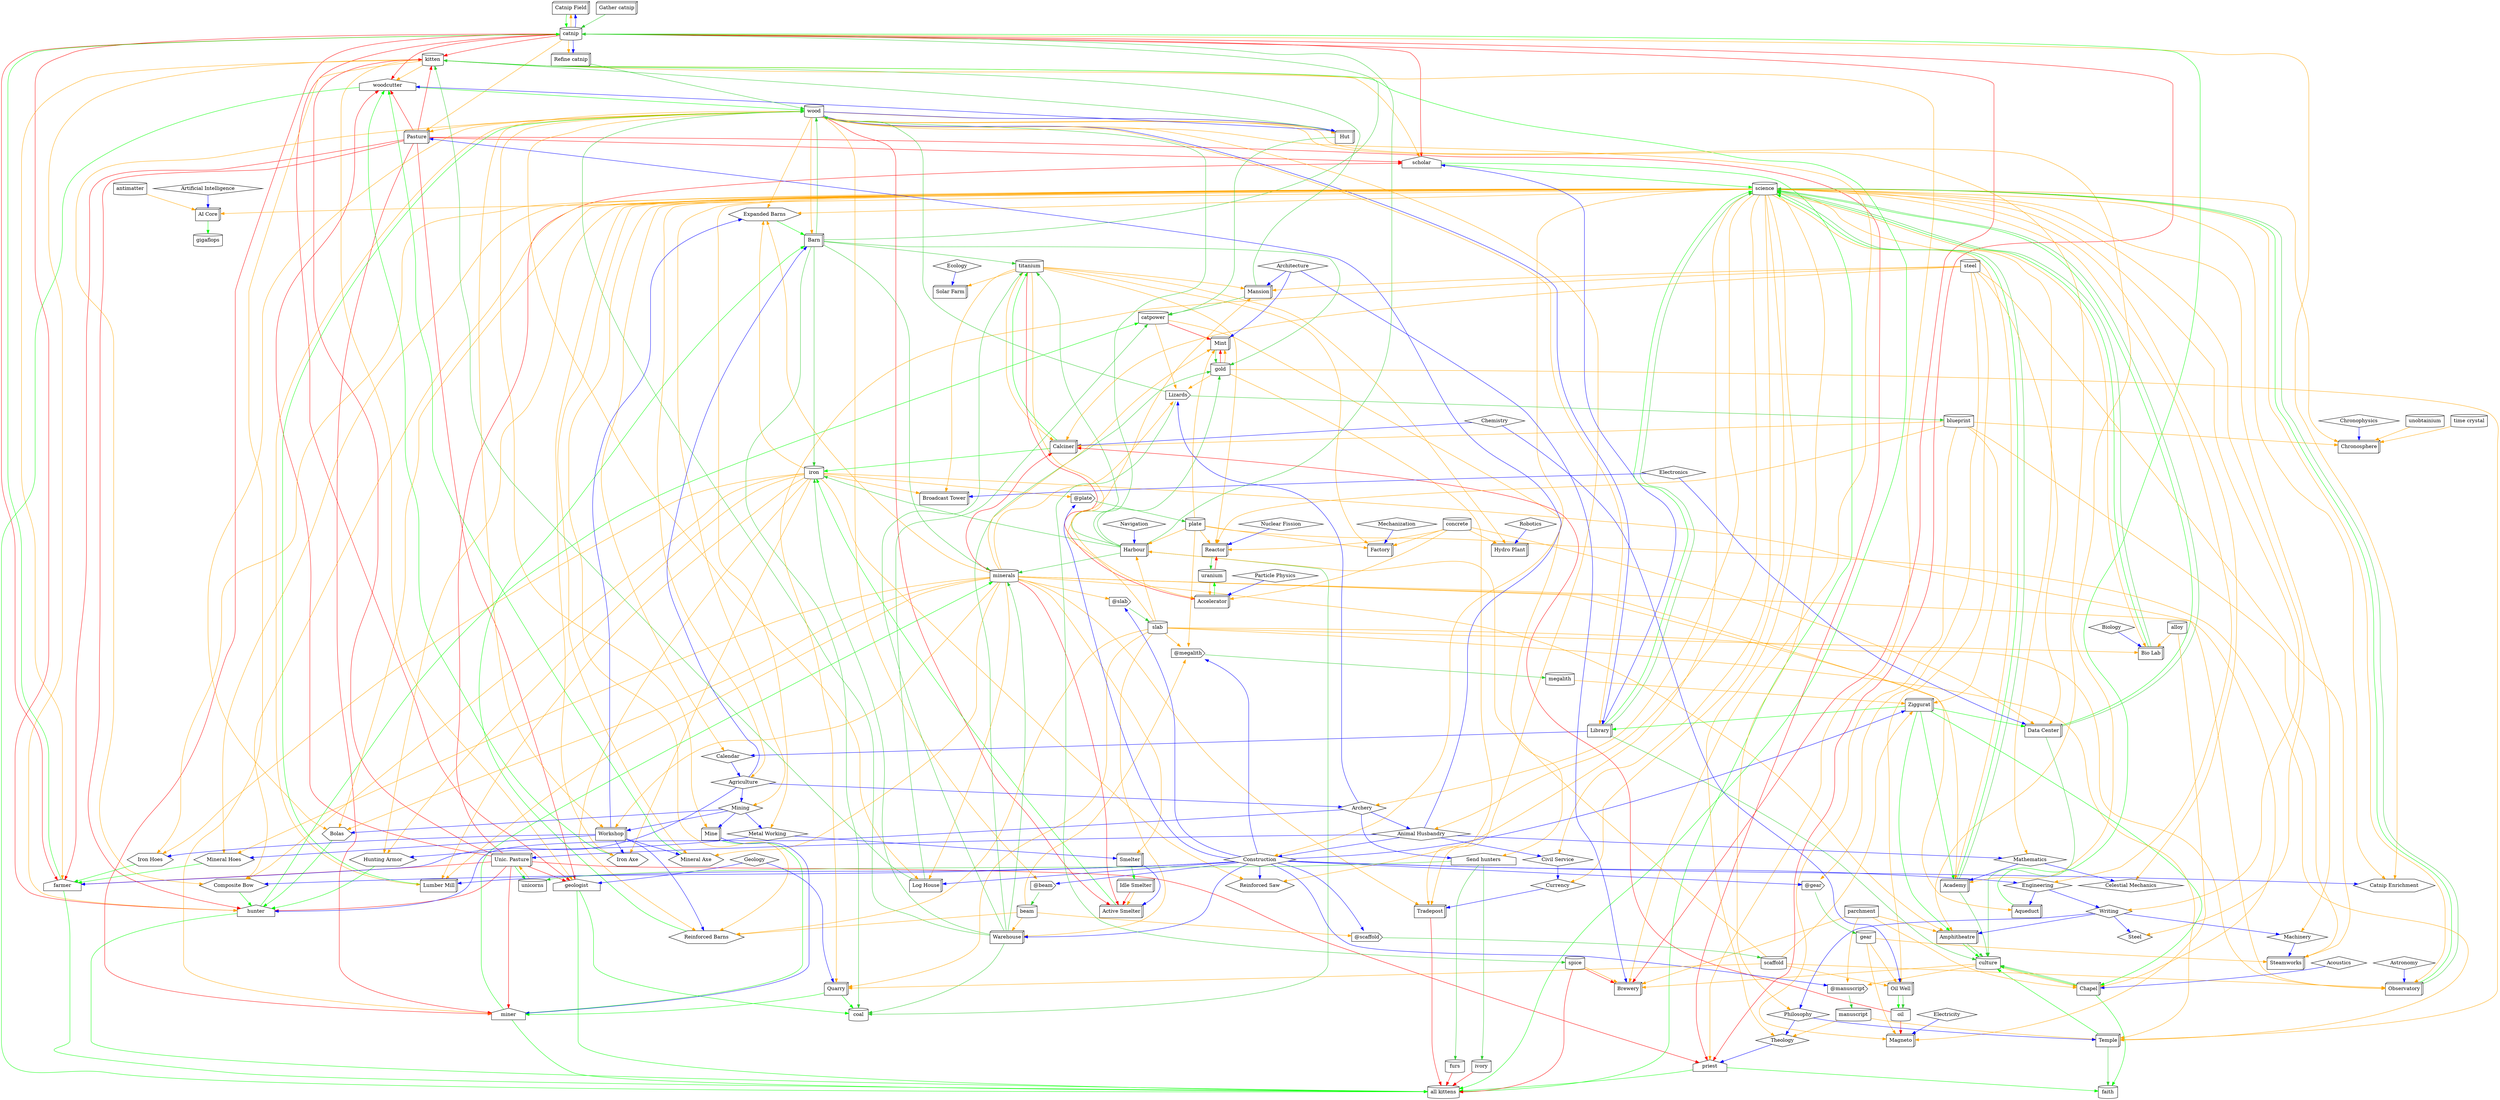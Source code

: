 digraph {
  "Catnip Field" -> "catnip" [color="green"];
  "catnip" -> "kitten" [color="red"];
  "Pasture" -> "kitten" [color="red"];
  "Unic. Pasture" -> "kitten" [color="red"];
  "catnip" -> "woodcutter" [color="red"];
  "Pasture" -> "woodcutter" [color="red"];
  "Unic. Pasture" -> "woodcutter" [color="red"];
  "catnip" -> "scholar" [color="red"];
  "Pasture" -> "scholar" [color="red"];
  "Unic. Pasture" -> "scholar" [color="red"];
  "catnip" -> "farmer" [color="red"];
  "Pasture" -> "farmer" [color="red"];
  "Unic. Pasture" -> "farmer" [color="red"];
  "catnip" -> "hunter" [color="red"];
  "Pasture" -> "hunter" [color="red"];
  "Unic. Pasture" -> "hunter" [color="red"];
  "catnip" -> "miner" [color="red"];
  "Pasture" -> "miner" [color="red"];
  "Unic. Pasture" -> "miner" [color="red"];
  "catnip" -> "priest" [color="red"];
  "Pasture" -> "priest" [color="red"];
  "Unic. Pasture" -> "priest" [color="red"];
  "catnip" -> "geologist" [color="red"];
  "Pasture" -> "geologist" [color="red"];
  "Unic. Pasture" -> "geologist" [color="red"];
  "farmer" -> "catnip" [color="green"];
  "Mineral Hoes" -> "farmer" [color="green"];
  "Iron Hoes" -> "farmer" [color="green"];
  "catnip" -> "Brewery" [color="red"];
  "Aqueduct" -> "catnip" [color="green"];
  "Barn" -> "catnip" [color="limegreen"];
  "Harbour" -> "catnip" [color="limegreen"];
  "woodcutter" -> "wood" [color="green"];
  "Mineral Axe" -> "woodcutter" [color="green"];
  "Iron Axe" -> "woodcutter" [color="green"];
  "wood" -> "Active Smelter" [color="red"];
  "Lumber Mill" -> "wood" [color="green"];
  "Barn" -> "wood" [color="limegreen"];
  "Expanded Barns" -> "Barn" [color="green"];
  "Reinforced Barns" -> "Barn" [color="green"];
  "Warehouse" -> "wood" [color="limegreen"];
  "Harbour" -> "wood" [color="limegreen"];
  "scholar" -> "science" [color="green"];
  "Library" -> "science" [color="green"];
  "Academy" -> "science" [color="green"];
  "Observatory" -> "science" [color="green"];
  "Bio Lab" -> "science" [color="green"];
  "Data Center" -> "science" [color="green"];
  "Library" -> "science" [color="limegreen"];
  "Academy" -> "science" [color="limegreen"];
  "Observatory" -> "science" [color="limegreen"];
  "Bio Lab" -> "science" [color="limegreen"];
  "Data Center" -> "science" [color="limegreen"];
  "hunter" -> "catpower" [color="green"];
  "Bolas" -> "hunter" [color="green"];
  "Hunting Armor" -> "hunter" [color="green"];
  "Composite Bow" -> "hunter" [color="green"];
  "catpower" -> "Mint" [color="red"];
  "Hut" -> "catpower" [color="limegreen"];
  "Log House" -> "catpower" [color="limegreen"];
  "Mansion" -> "catpower" [color="limegreen"];
  "miner" -> "minerals" [color="green"];
  "Mine" -> "miner" [color="green"];
  "Quarry" -> "miner" [color="green"];
  "minerals" -> "Active Smelter" [color="red"];
  "minerals" -> "Calciner" [color="red"];
  "Barn" -> "minerals" [color="limegreen"];
  "Warehouse" -> "minerals" [color="limegreen"];
  "Harbour" -> "minerals" [color="limegreen"];
  "Active Smelter" -> "iron" [color="green"];
  "Calciner" -> "iron" [color="green"];
  "Barn" -> "iron" [color="limegreen"];
  "Warehouse" -> "iron" [color="limegreen"];
  "Harbour" -> "iron" [color="limegreen"];
  "geologist" -> "coal" [color="green"];
  "Quarry" -> "coal" [color="green"];
  "Barn" -> "coal" [color="limegreen"];
  "Warehouse" -> "coal" [color="limegreen"];
  "Harbour" -> "coal" [color="limegreen"];
  "gold" -> "Mint" [color="red"];
  "Barn" -> "gold" [color="limegreen"];
  "Warehouse" -> "gold" [color="limegreen"];
  "Harbour" -> "gold" [color="limegreen"];
  "Mint" -> "gold" [color="limegreen"];
  "titanium" -> "Accelerator" [color="red"];
  "Calciner" -> "titanium" [color="green"];
  "Barn" -> "titanium" [color="limegreen"];
  "Warehouse" -> "titanium" [color="limegreen"];
  "Harbour" -> "titanium" [color="limegreen"];
  "Oil Well" -> "oil" [color="green"];
  "oil" -> "Magneto" [color="red"];
  "oil" -> "Calciner" [color="red"];
  "Oil Well" -> "oil" [color="limegreen"];
  "Accelerator" -> "uranium" [color="green"];
  "uranium" -> "Reactor" [color="red"];
  "Reactor" -> "uranium" [color="limegreen"];
  "kitten" -> "all kittens" [color="green"];
  "woodcutter" -> "all kittens" [color="green"];
  "scholar" -> "all kittens" [color="green"];
  "farmer" -> "all kittens" [color="green"];
  "hunter" -> "all kittens" [color="green"];
  "miner" -> "all kittens" [color="green"];
  "priest" -> "all kittens" [color="green"];
  "geologist" -> "all kittens" [color="green"];
  "furs" -> "all kittens" [color="red"];
  "Tradepost" -> "all kittens" [color="red"];
  "ivory" -> "all kittens" [color="red"];
  "spice" -> "all kittens" [color="red"];
  "spice" -> "Brewery" [color="red"];
  "Unic. Pasture" -> "unicorns" [color="green"];
  "Amphitheatre" -> "culture" [color="green"];
  "Chapel" -> "culture" [color="green"];
  "Temple" -> "culture" [color="green"];
  "Library" -> "culture" [color="limegreen"];
  "Ziggurat" -> "Library" [color="green"];
  "Academy" -> "culture" [color="limegreen"];
  "Ziggurat" -> "Academy" [color="green"];
  "Amphitheatre" -> "culture" [color="limegreen"];
  "Ziggurat" -> "Amphitheatre" [color="green"];
  "Chapel" -> "culture" [color="limegreen"];
  "Ziggurat" -> "Chapel" [color="green"];
  "Data Center" -> "culture" [color="limegreen"];
  "Ziggurat" -> "Data Center" [color="green"];
  "priest" -> "faith" [color="green"];
  "Chapel" -> "faith" [color="green"];
  "Temple" -> "faith" [color="limegreen"];
  "AI Core" -> "gigaflops" [color="green"];
  "Smelter" -> "Idle Smelter" [color="green"];
  "Idle Smelter" -> "Active Smelter" [color="red"];
  "Gather catnip" -> "catnip" [color="limegreen"];
  "catnip" -> "Refine catnip" [color="orange"];
  "Refine catnip" -> "wood" [color="limegreen"];
  "catnip" -> "Refine catnip" [color="blue"];
  "catnip" -> "Catnip Field" [color="orange"];
  "catnip" -> "Catnip Field" [color="blue"];
  "wood" -> "Hut" [color="orange"];
  "Hut" -> "kitten" [color="limegreen"];
  "wood" -> "Hut" [color="blue"];
  "wood" -> "Library" [color="orange"];
  "wood" -> "Library" [color="blue"];
  "wood" -> "Barn" [color="orange"];
  "Agriculture" -> "Barn" [color="blue"];
  "wood" -> "Mine" [color="orange"];
  "Mining" -> "Mine" [color="blue"];
  "wood" -> "Workshop" [color="orange"];
  "minerals" -> "Workshop" [color="orange"];
  "Mining" -> "Workshop" [color="blue"];
  "minerals" -> "Smelter" [color="orange"];
  "Metal Working" -> "Smelter" [color="blue"];
  "Idle Smelter" -> "Active Smelter" [color="orange"];
  "Smelter" -> "Active Smelter" [color="blue"];
  "catnip" -> "Pasture" [color="orange"];
  "wood" -> "Pasture" [color="orange"];
  "Animal Husbandry" -> "Pasture" [color="blue"];
  "unicorns" -> "Unic. Pasture" [color="orange"];
  "Animal Husbandry" -> "Unic. Pasture" [color="blue"];
  "wood" -> "Academy" [color="orange"];
  "minerals" -> "Academy" [color="orange"];
  "science" -> "Academy" [color="orange"];
  "Mathematics" -> "Academy" [color="blue"];
  "beam" -> "Warehouse" [color="orange"];
  "slab" -> "Warehouse" [color="orange"];
  "Construction" -> "Warehouse" [color="blue"];
  "wood" -> "Log House" [color="orange"];
  "minerals" -> "Log House" [color="orange"];
  "Log House" -> "kitten" [color="limegreen"];
  "Construction" -> "Log House" [color="blue"];
  "minerals" -> "Aqueduct" [color="orange"];
  "Engineering" -> "Aqueduct" [color="blue"];
  "slab" -> "Mansion" [color="orange"];
  "steel" -> "Mansion" [color="orange"];
  "titanium" -> "Mansion" [color="orange"];
  "Mansion" -> "kitten" [color="limegreen"];
  "Architecture" -> "Mansion" [color="blue"];
  "scaffold" -> "Observatory" [color="orange"];
  "slab" -> "Observatory" [color="orange"];
  "iron" -> "Observatory" [color="orange"];
  "science" -> "Observatory" [color="orange"];
  "Astronomy" -> "Observatory" [color="blue"];
  "slab" -> "Bio Lab" [color="orange"];
  "alloy" -> "Bio Lab" [color="orange"];
  "science" -> "Bio Lab" [color="orange"];
  "Biology" -> "Bio Lab" [color="blue"];
  "scaffold" -> "Harbour" [color="orange"];
  "slab" -> "Harbour" [color="orange"];
  "plate" -> "Harbour" [color="orange"];
  "Navigation" -> "Harbour" [color="blue"];
  "scaffold" -> "Quarry" [color="orange"];
  "steel" -> "Quarry" [color="orange"];
  "slab" -> "Quarry" [color="orange"];
  "Geology" -> "Quarry" [color="blue"];
  "wood" -> "Lumber Mill" [color="orange"];
  "iron" -> "Lumber Mill" [color="orange"];
  "minerals" -> "Lumber Mill" [color="orange"];
  "Construction" -> "Lumber Mill" [color="blue"];
  "steel" -> "Oil Well" [color="orange"];
  "gear" -> "Oil Well" [color="orange"];
  "scaffold" -> "Oil Well" [color="orange"];
  "Chemistry" -> "Oil Well" [color="blue"];
  "titanium" -> "Accelerator" [color="orange"];
  "concrete" -> "Accelerator" [color="orange"];
  "uranium" -> "Accelerator" [color="orange"];
  "Particle Physics" -> "Accelerator" [color="blue"];
  "steel" -> "Steamworks" [color="orange"];
  "gear" -> "Steamworks" [color="orange"];
  "blueprint" -> "Steamworks" [color="orange"];
  "Machinery" -> "Steamworks" [color="blue"];
  "alloy" -> "Magneto" [color="orange"];
  "gear" -> "Magneto" [color="orange"];
  "blueprint" -> "Magneto" [color="orange"];
  "Electricity" -> "Magneto" [color="blue"];
  "steel" -> "Calciner" [color="orange"];
  "titanium" -> "Calciner" [color="orange"];
  "blueprint" -> "Calciner" [color="orange"];
  "Chemistry" -> "Calciner" [color="blue"];
  "titanium" -> "Factory" [color="orange"];
  "plate" -> "Factory" [color="orange"];
  "concrete" -> "Factory" [color="orange"];
  "Mechanization" -> "Factory" [color="blue"];
  "titanium" -> "Reactor" [color="orange"];
  "plate" -> "Reactor" [color="orange"];
  "concrete" -> "Reactor" [color="orange"];
  "blueprint" -> "Reactor" [color="orange"];
  "Nuclear Fission" -> "Reactor" [color="blue"];
  "wood" -> "Amphitheatre" [color="orange"];
  "minerals" -> "Amphitheatre" [color="orange"];
  "parchment" -> "Amphitheatre" [color="orange"];
  "Writing" -> "Amphitheatre" [color="blue"];
  "minerals" -> "Chapel" [color="orange"];
  "culture" -> "Chapel" [color="orange"];
  "parchment" -> "Chapel" [color="orange"];
  "Acoustics" -> "Chapel" [color="blue"];
  "slab" -> "Temple" [color="orange"];
  "plate" -> "Temple" [color="orange"];
  "gold" -> "Temple" [color="orange"];
  "manuscript" -> "Temple" [color="orange"];
  "Philosophy" -> "Temple" [color="blue"];
  "wood" -> "Tradepost" [color="orange"];
  "minerals" -> "Tradepost" [color="orange"];
  "gold" -> "Tradepost" [color="orange"];
  "Currency" -> "Tradepost" [color="blue"];
  "minerals" -> "Mint" [color="orange"];
  "plate" -> "Mint" [color="orange"];
  "gold" -> "Mint" [color="orange"];
  "Architecture" -> "Mint" [color="blue"];
  "wood" -> "Brewery" [color="orange"];
  "culture" -> "Brewery" [color="orange"];
  "spice" -> "Brewery" [color="orange"];
  "parchment" -> "Brewery" [color="orange"];
  "Architecture" -> "Brewery" [color="blue"];
  "megalith" -> "Ziggurat" [color="orange"];
  "scaffold" -> "Ziggurat" [color="orange"];
  "blueprint" -> "Ziggurat" [color="orange"];
  "Construction" -> "Ziggurat" [color="blue"];
  "unobtainium" -> "Chronosphere" [color="orange"];
  "time crystal" -> "Chronosphere" [color="orange"];
  "blueprint" -> "Chronosphere" [color="orange"];
  "science" -> "Chronosphere" [color="orange"];
  "Chronophysics" -> "Chronosphere" [color="blue"];
  "antimatter" -> "AI Core" [color="orange"];
  "science" -> "AI Core" [color="orange"];
  "Artificial Intelligence" -> "AI Core" [color="blue"];
  "titanium" -> "Solar Farm" [color="orange"];
  "Ecology" -> "Solar Farm" [color="blue"];
  "concrete" -> "Hydro Plant" [color="orange"];
  "titanium" -> "Hydro Plant" [color="orange"];
  "Robotics" -> "Hydro Plant" [color="blue"];
  "concrete" -> "Data Center" [color="orange"];
  "steel" -> "Data Center" [color="orange"];
  "Electronics" -> "Data Center" [color="blue"];
  "iron" -> "Broadcast Tower" [color="orange"];
  "titanium" -> "Broadcast Tower" [color="orange"];
  "Electronics" -> "Broadcast Tower" [color="blue"];
  "kitten" -> "woodcutter" [color="orange"];
  "Hut" -> "woodcutter" [color="blue"];
  "kitten" -> "scholar" [color="orange"];
  "Library" -> "scholar" [color="blue"];
  "kitten" -> "farmer" [color="orange"];
  "Agriculture" -> "farmer" [color="blue"];
  "kitten" -> "hunter" [color="orange"];
  "Archery" -> "hunter" [color="blue"];
  "kitten" -> "miner" [color="orange"];
  "Mine" -> "miner" [color="blue"];
  "kitten" -> "priest" [color="orange"];
  "Theology" -> "priest" [color="blue"];
  "kitten" -> "geologist" [color="orange"];
  "Geology" -> "geologist" [color="blue"];
  "catpower" -> "Send hunters" [color="orange"];
  "Send hunters" -> "furs" [color="limegreen"];
  "Send hunters" -> "ivory" [color="limegreen"];
  "Send hunters" -> "unicorns" [color="limegreen"];
  "Archery" -> "Send hunters" [color="blue"];
  "wood" -> "@beam" [color="orange"];
  "@beam" -> "beam" [color="limegreen"];
  "Construction" -> "@beam" [color="blue"];
  "minerals" -> "@slab" [color="orange"];
  "@slab" -> "slab" [color="limegreen"];
  "Construction" -> "@slab" [color="blue"];
  "iron" -> "@plate" [color="orange"];
  "@plate" -> "plate" [color="limegreen"];
  "Construction" -> "@plate" [color="blue"];
  "steel" -> "@gear" [color="orange"];
  "@gear" -> "gear" [color="limegreen"];
  "Construction" -> "@gear" [color="blue"];
  "beam" -> "@scaffold" [color="orange"];
  "@scaffold" -> "scaffold" [color="limegreen"];
  "Construction" -> "@scaffold" [color="blue"];
  "culture" -> "@manuscript" [color="orange"];
  "parchment" -> "@manuscript" [color="orange"];
  "@manuscript" -> "manuscript" [color="limegreen"];
  "Construction" -> "@manuscript" [color="blue"];
  "beam" -> "@megalith" [color="orange"];
  "slab" -> "@megalith" [color="orange"];
  "plate" -> "@megalith" [color="orange"];
  "@megalith" -> "megalith" [color="limegreen"];
  "Construction" -> "@megalith" [color="blue"];
  "catpower" -> "Lizards" [color="orange"];
  "gold" -> "Lizards" [color="orange"];
  "minerals" -> "Lizards" [color="orange"];
  "Lizards" -> "wood" [color="limegreen"];
  "Lizards" -> "blueprint" [color="limegreen"];
  "Lizards" -> "spice" [color="limegreen"];
  "Archery" -> "Lizards" [color="blue"];
  "science" -> "Calendar" [color="orange"];
  "Library" -> "Calendar" [color="blue"];
  "science" -> "Agriculture" [color="orange"];
  "Calendar" -> "Agriculture" [color="blue"];
  "science" -> "Archery" [color="orange"];
  "Agriculture" -> "Archery" [color="blue"];
  "science" -> "Mining" [color="orange"];
  "Agriculture" -> "Mining" [color="blue"];
  "science" -> "Animal Husbandry" [color="orange"];
  "Archery" -> "Animal Husbandry" [color="blue"];
  "science" -> "Metal Working" [color="orange"];
  "Mining" -> "Metal Working" [color="blue"];
  "science" -> "Civil Service" [color="orange"];
  "Animal Husbandry" -> "Civil Service" [color="blue"];
  "science" -> "Mathematics" [color="orange"];
  "Animal Husbandry" -> "Mathematics" [color="blue"];
  "science" -> "Construction" [color="orange"];
  "Animal Husbandry" -> "Construction" [color="blue"];
  "science" -> "Currency" [color="orange"];
  "Civil Service" -> "Currency" [color="blue"];
  "science" -> "Celestial Mechanics" [color="orange"];
  "Mathematics" -> "Celestial Mechanics" [color="blue"];
  "science" -> "Engineering" [color="orange"];
  "Construction" -> "Engineering" [color="blue"];
  "science" -> "Writing" [color="orange"];
  "Engineering" -> "Writing" [color="blue"];
  "science" -> "Philosophy" [color="orange"];
  "Writing" -> "Philosophy" [color="blue"];
  "science" -> "Steel" [color="orange"];
  "Writing" -> "Steel" [color="blue"];
  "science" -> "Machinery" [color="orange"];
  "Writing" -> "Machinery" [color="blue"];
  "science" -> "Theology" [color="orange"];
  "manuscript" -> "Theology" [color="orange"];
  "Philosophy" -> "Theology" [color="blue"];
  "minerals" -> "Mineral Hoes" [color="orange"];
  "science" -> "Mineral Hoes" [color="orange"];
  "Workshop" -> "Mineral Hoes" [color="blue"];
  "iron" -> "Iron Hoes" [color="orange"];
  "science" -> "Iron Hoes" [color="orange"];
  "Workshop" -> "Iron Hoes" [color="blue"];
  "minerals" -> "Mineral Axe" [color="orange"];
  "science" -> "Mineral Axe" [color="orange"];
  "Workshop" -> "Mineral Axe" [color="blue"];
  "iron" -> "Iron Axe" [color="orange"];
  "science" -> "Iron Axe" [color="orange"];
  "Workshop" -> "Iron Axe" [color="blue"];
  "wood" -> "Expanded Barns" [color="orange"];
  "minerals" -> "Expanded Barns" [color="orange"];
  "iron" -> "Expanded Barns" [color="orange"];
  "science" -> "Expanded Barns" [color="orange"];
  "Workshop" -> "Expanded Barns" [color="blue"];
  "iron" -> "Reinforced Barns" [color="orange"];
  "science" -> "Reinforced Barns" [color="orange"];
  "beam" -> "Reinforced Barns" [color="orange"];
  "slab" -> "Reinforced Barns" [color="orange"];
  "Workshop" -> "Reinforced Barns" [color="blue"];
  "wood" -> "Bolas" [color="orange"];
  "minerals" -> "Bolas" [color="orange"];
  "science" -> "Bolas" [color="orange"];
  "Mining" -> "Bolas" [color="blue"];
  "iron" -> "Hunting Armor" [color="orange"];
  "science" -> "Hunting Armor" [color="orange"];
  "Metal Working" -> "Hunting Armor" [color="blue"];
  "iron" -> "Reinforced Saw" [color="orange"];
  "science" -> "Reinforced Saw" [color="orange"];
  "Construction" -> "Reinforced Saw" [color="blue"];
  "wood" -> "Composite Bow" [color="orange"];
  "iron" -> "Composite Bow" [color="orange"];
  "science" -> "Composite Bow" [color="orange"];
  "Construction" -> "Composite Bow" [color="blue"];
  "catnip" -> "Catnip Enrichment" [color="orange"];
  "science" -> "Catnip Enrichment" [color="orange"];
  "Construction" -> "Catnip Enrichment" [color="blue"];
  "catnip" [shape="cylinder"];
  "wood" [shape="cylinder"];
  "science" [shape="cylinder"];
  "catpower" [shape="cylinder"];
  "minerals" [shape="cylinder"];
  "iron" [shape="cylinder"];
  "coal" [shape="cylinder"];
  "gold" [shape="cylinder"];
  "titanium" [shape="cylinder"];
  "oil" [shape="cylinder"];
  "uranium" [shape="cylinder"];
  "unobtainium" [shape="cylinder"];
  "time crystal" [shape="cylinder"];
  "antimatter" [shape="cylinder"];
  "kitten" [shape="cylinder"];
  "all kittens" [shape="cylinder"];
  "furs" [shape="cylinder"];
  "ivory" [shape="cylinder"];
  "spice" [shape="cylinder"];
  "unicorns" [shape="cylinder"];
  "culture" [shape="cylinder"];
  "faith" [shape="cylinder"];
  "beam" [shape="cylinder"];
  "slab" [shape="cylinder"];
  "plate" [shape="cylinder"];
  "steel" [shape="cylinder"];
  "gear" [shape="cylinder"];
  "concrete" [shape="cylinder"];
  "scaffold" [shape="cylinder"];
  "alloy" [shape="cylinder"];
  "parchment" [shape="cylinder"];
  "manuscript" [shape="cylinder"];
  "blueprint" [shape="cylinder"];
  "megalith" [shape="cylinder"];
  "gigaflops" [shape="cylinder"];
  "Catnip Field" [shape="box3d"];
  "Hut" [shape="box3d"];
  "Library" [shape="box3d"];
  "Barn" [shape="box3d"];
  "Mine" [shape="box3d"];
  "Workshop" [shape="box3d"];
  "Smelter" [shape="box3d"];
  "Idle Smelter" [shape="box3d"];
  "Active Smelter" [shape="box3d"];
  "Pasture" [shape="box3d"];
  "Unic. Pasture" [shape="box3d"];
  "Academy" [shape="box3d"];
  "Warehouse" [shape="box3d"];
  "Log House" [shape="box3d"];
  "Aqueduct" [shape="box3d"];
  "Mansion" [shape="box3d"];
  "Observatory" [shape="box3d"];
  "Bio Lab" [shape="box3d"];
  "Harbour" [shape="box3d"];
  "Quarry" [shape="box3d"];
  "Lumber Mill" [shape="box3d"];
  "Oil Well" [shape="box3d"];
  "Accelerator" [shape="box3d"];
  "Steamworks" [shape="box3d"];
  "Magneto" [shape="box3d"];
  "Calciner" [shape="box3d"];
  "Factory" [shape="box3d"];
  "Reactor" [shape="box3d"];
  "Amphitheatre" [shape="box3d"];
  "Chapel" [shape="box3d"];
  "Temple" [shape="box3d"];
  "Tradepost" [shape="box3d"];
  "Mint" [shape="box3d"];
  "Brewery" [shape="box3d"];
  "Ziggurat" [shape="box3d"];
  "Chronosphere" [shape="box3d"];
  "AI Core" [shape="box3d"];
  "Solar Farm" [shape="box3d"];
  "Hydro Plant" [shape="box3d"];
  "Data Center" [shape="box3d"];
  "Broadcast Tower" [shape="box3d"];
  "woodcutter" [shape="house"];
  "scholar" [shape="house"];
  "farmer" [shape="house"];
  "hunter" [shape="house"];
  "miner" [shape="house"];
  "priest" [shape="house"];
  "geologist" [shape="house"];
  "Calendar" [shape="diamond"];
  "Agriculture" [shape="diamond"];
  "Archery" [shape="diamond"];
  "Mining" [shape="diamond"];
  "Animal Husbandry" [shape="diamond"];
  "Metal Working" [shape="diamond"];
  "Civil Service" [shape="diamond"];
  "Mathematics" [shape="diamond"];
  "Construction" [shape="diamond"];
  "Currency" [shape="diamond"];
  "Celestial Mechanics" [shape="diamond"];
  "Engineering" [shape="diamond"];
  "Steel" [shape="diamond"];
  "Architecture" [shape="diamond"];
  "Astronomy" [shape="diamond"];
  "Biology" [shape="diamond"];
  "Navigation" [shape="diamond"];
  "Geology" [shape="diamond"];
  "Chemistry" [shape="diamond"];
  "Particle Physics" [shape="diamond"];
  "Machinery" [shape="diamond"];
  "Electricity" [shape="diamond"];
  "Mechanization" [shape="diamond"];
  "Nuclear Fission" [shape="diamond"];
  "Writing" [shape="diamond"];
  "Acoustics" [shape="diamond"];
  "Philosophy" [shape="diamond"];
  "Chronophysics" [shape="diamond"];
  "Artificial Intelligence" [shape="diamond"];
  "Ecology" [shape="diamond"];
  "Robotics" [shape="diamond"];
  "Electronics" [shape="diamond"];
  "Theology" [shape="diamond"];
  "Mineral Hoes" [shape="hexagon"];
  "Iron Hoes" [shape="hexagon"];
  "Mineral Axe" [shape="hexagon"];
  "Iron Axe" [shape="hexagon"];
  "Expanded Barns" [shape="hexagon"];
  "Reinforced Barns" [shape="hexagon"];
  "Bolas" [shape="hexagon"];
  "Hunting Armor" [shape="hexagon"];
  "Reinforced Saw" [shape="hexagon"];
  "Composite Bow" [shape="hexagon"];
  "Catnip Enrichment" [shape="hexagon"];
  "Gather catnip" [shape="box3d"];
  "Refine catnip" [shape="box3d"];
  "Catnip Field" [shape="box3d"];
  "Hut" [shape="box3d"];
  "Library" [shape="box3d"];
  "Barn" [shape="box3d"];
  "Mine" [shape="box3d"];
  "Workshop" [shape="box3d"];
  "Smelter" [shape="box3d"];
  "Active Smelter" [shape="box3d"];
  "Pasture" [shape="box3d"];
  "Unic. Pasture" [shape="box3d"];
  "Academy" [shape="box3d"];
  "Warehouse" [shape="box3d"];
  "Log House" [shape="box3d"];
  "Aqueduct" [shape="box3d"];
  "Mansion" [shape="box3d"];
  "Observatory" [shape="box3d"];
  "Bio Lab" [shape="box3d"];
  "Harbour" [shape="box3d"];
  "Quarry" [shape="box3d"];
  "Lumber Mill" [shape="box3d"];
  "Oil Well" [shape="box3d"];
  "Accelerator" [shape="box3d"];
  "Steamworks" [shape="box3d"];
  "Magneto" [shape="box3d"];
  "Calciner" [shape="box3d"];
  "Factory" [shape="box3d"];
  "Reactor" [shape="box3d"];
  "Amphitheatre" [shape="box3d"];
  "Chapel" [shape="box3d"];
  "Temple" [shape="box3d"];
  "Tradepost" [shape="box3d"];
  "Mint" [shape="box3d"];
  "Brewery" [shape="box3d"];
  "Ziggurat" [shape="box3d"];
  "Chronosphere" [shape="box3d"];
  "AI Core" [shape="box3d"];
  "Solar Farm" [shape="box3d"];
  "Hydro Plant" [shape="box3d"];
  "Data Center" [shape="box3d"];
  "Broadcast Tower" [shape="box3d"];
  "woodcutter" [shape="house"];
  "scholar" [shape="house"];
  "farmer" [shape="house"];
  "hunter" [shape="house"];
  "miner" [shape="house"];
  "priest" [shape="house"];
  "geologist" [shape="house"];
  "Send hunters" [shape="house"];
  "@beam" [shape="cds"];
  "@slab" [shape="cds"];
  "@plate" [shape="cds"];
  "@gear" [shape="cds"];
  "@scaffold" [shape="cds"];
  "@manuscript" [shape="cds"];
  "@megalith" [shape="cds"];
  "Lizards" [shape="cds"];
  "Calendar" [shape="diamond"];
  "Agriculture" [shape="diamond"];
  "Archery" [shape="diamond"];
  "Mining" [shape="diamond"];
  "Animal Husbandry" [shape="diamond"];
  "Metal Working" [shape="diamond"];
  "Civil Service" [shape="diamond"];
  "Mathematics" [shape="diamond"];
  "Construction" [shape="diamond"];
  "Currency" [shape="diamond"];
  "Celestial Mechanics" [shape="diamond"];
  "Engineering" [shape="diamond"];
  "Writing" [shape="diamond"];
  "Philosophy" [shape="diamond"];
  "Steel" [shape="diamond"];
  "Machinery" [shape="diamond"];
  "Theology" [shape="diamond"];
  "Mineral Hoes" [shape="hexagon"];
  "Iron Hoes" [shape="hexagon"];
  "Mineral Axe" [shape="hexagon"];
  "Iron Axe" [shape="hexagon"];
  "Expanded Barns" [shape="hexagon"];
  "Reinforced Barns" [shape="hexagon"];
  "Bolas" [shape="hexagon"];
  "Hunting Armor" [shape="hexagon"];
  "Reinforced Saw" [shape="hexagon"];
  "Composite Bow" [shape="hexagon"];
  "Catnip Enrichment" [shape="hexagon"];
}
